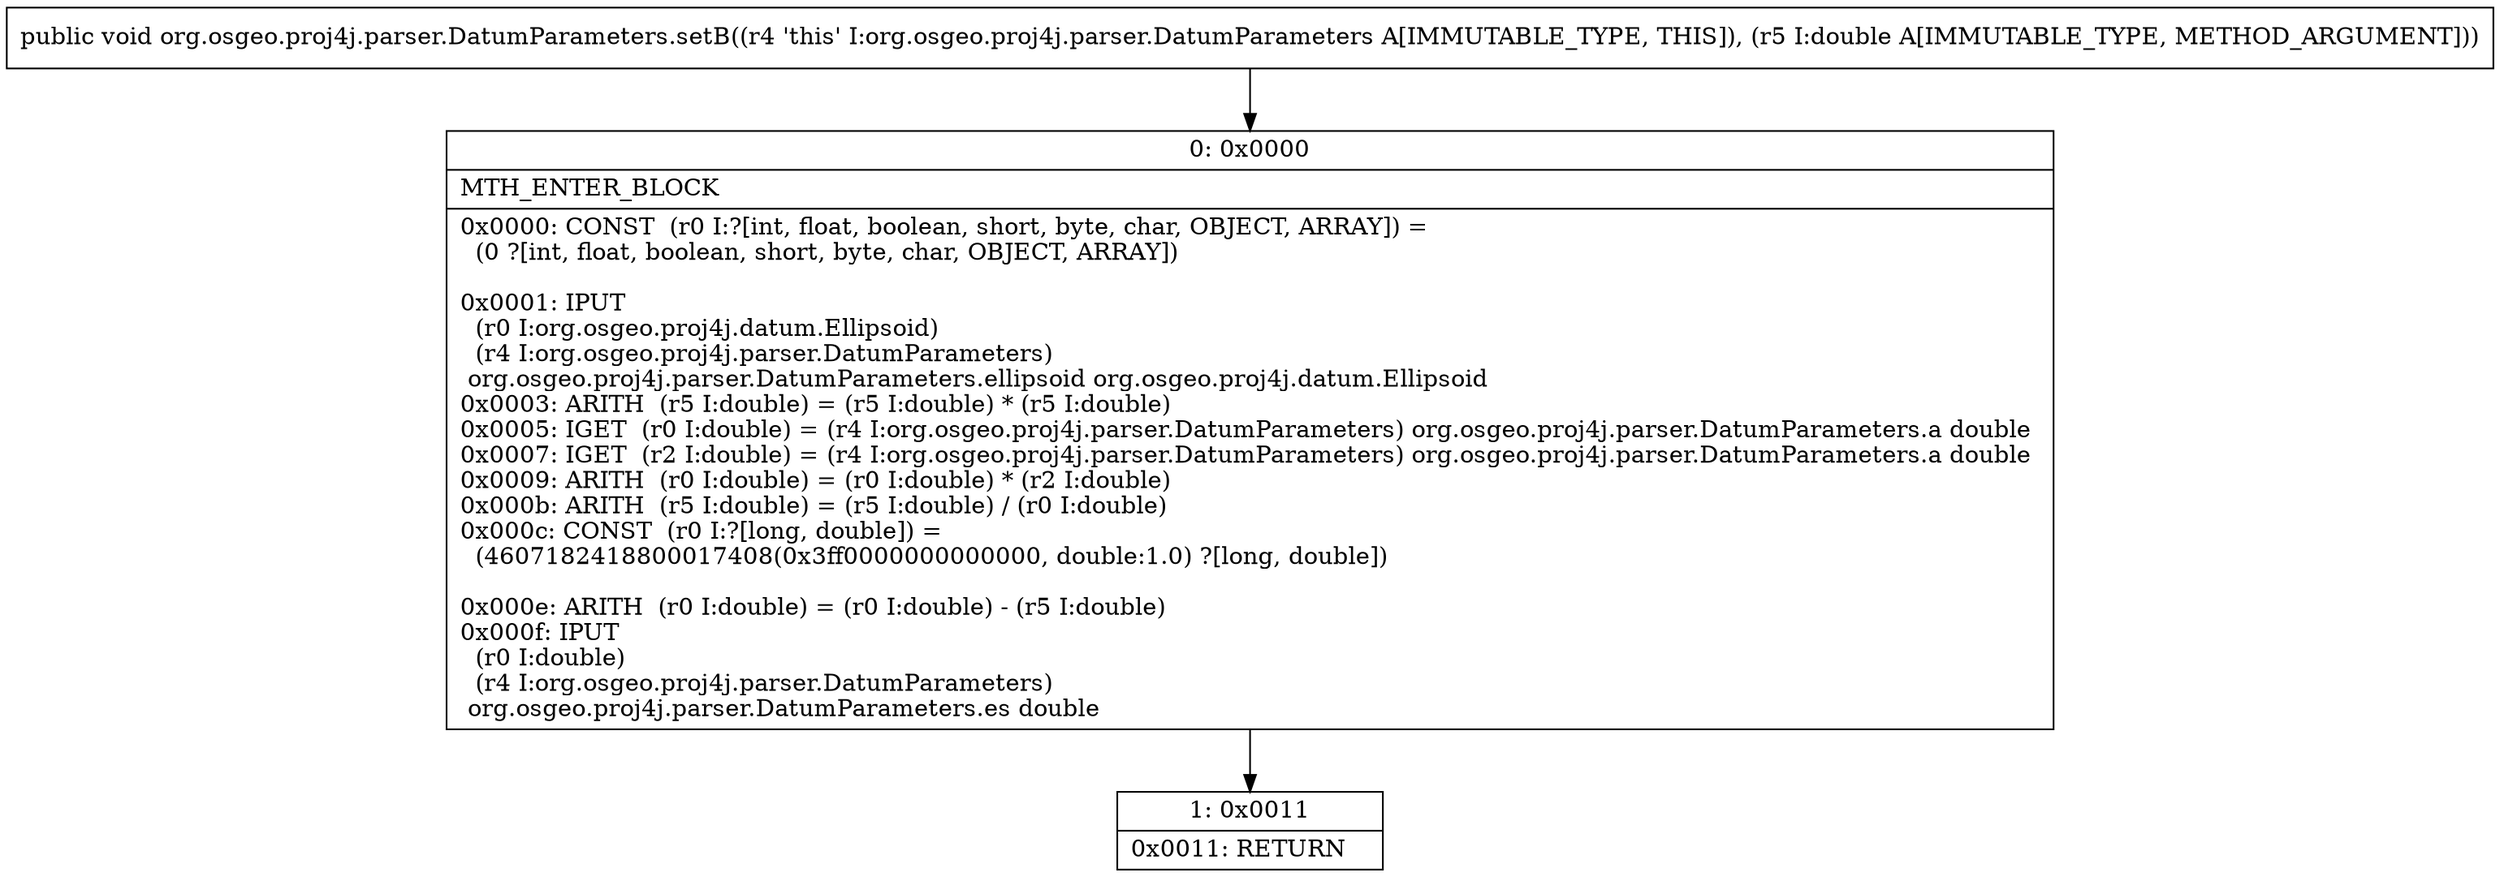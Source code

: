 digraph "CFG fororg.osgeo.proj4j.parser.DatumParameters.setB(D)V" {
Node_0 [shape=record,label="{0\:\ 0x0000|MTH_ENTER_BLOCK\l|0x0000: CONST  (r0 I:?[int, float, boolean, short, byte, char, OBJECT, ARRAY]) = \l  (0 ?[int, float, boolean, short, byte, char, OBJECT, ARRAY])\l \l0x0001: IPUT  \l  (r0 I:org.osgeo.proj4j.datum.Ellipsoid)\l  (r4 I:org.osgeo.proj4j.parser.DatumParameters)\l org.osgeo.proj4j.parser.DatumParameters.ellipsoid org.osgeo.proj4j.datum.Ellipsoid \l0x0003: ARITH  (r5 I:double) = (r5 I:double) * (r5 I:double) \l0x0005: IGET  (r0 I:double) = (r4 I:org.osgeo.proj4j.parser.DatumParameters) org.osgeo.proj4j.parser.DatumParameters.a double \l0x0007: IGET  (r2 I:double) = (r4 I:org.osgeo.proj4j.parser.DatumParameters) org.osgeo.proj4j.parser.DatumParameters.a double \l0x0009: ARITH  (r0 I:double) = (r0 I:double) * (r2 I:double) \l0x000b: ARITH  (r5 I:double) = (r5 I:double) \/ (r0 I:double) \l0x000c: CONST  (r0 I:?[long, double]) = \l  (4607182418800017408(0x3ff0000000000000, double:1.0) ?[long, double])\l \l0x000e: ARITH  (r0 I:double) = (r0 I:double) \- (r5 I:double) \l0x000f: IPUT  \l  (r0 I:double)\l  (r4 I:org.osgeo.proj4j.parser.DatumParameters)\l org.osgeo.proj4j.parser.DatumParameters.es double \l}"];
Node_1 [shape=record,label="{1\:\ 0x0011|0x0011: RETURN   \l}"];
MethodNode[shape=record,label="{public void org.osgeo.proj4j.parser.DatumParameters.setB((r4 'this' I:org.osgeo.proj4j.parser.DatumParameters A[IMMUTABLE_TYPE, THIS]), (r5 I:double A[IMMUTABLE_TYPE, METHOD_ARGUMENT])) }"];
MethodNode -> Node_0;
Node_0 -> Node_1;
}


